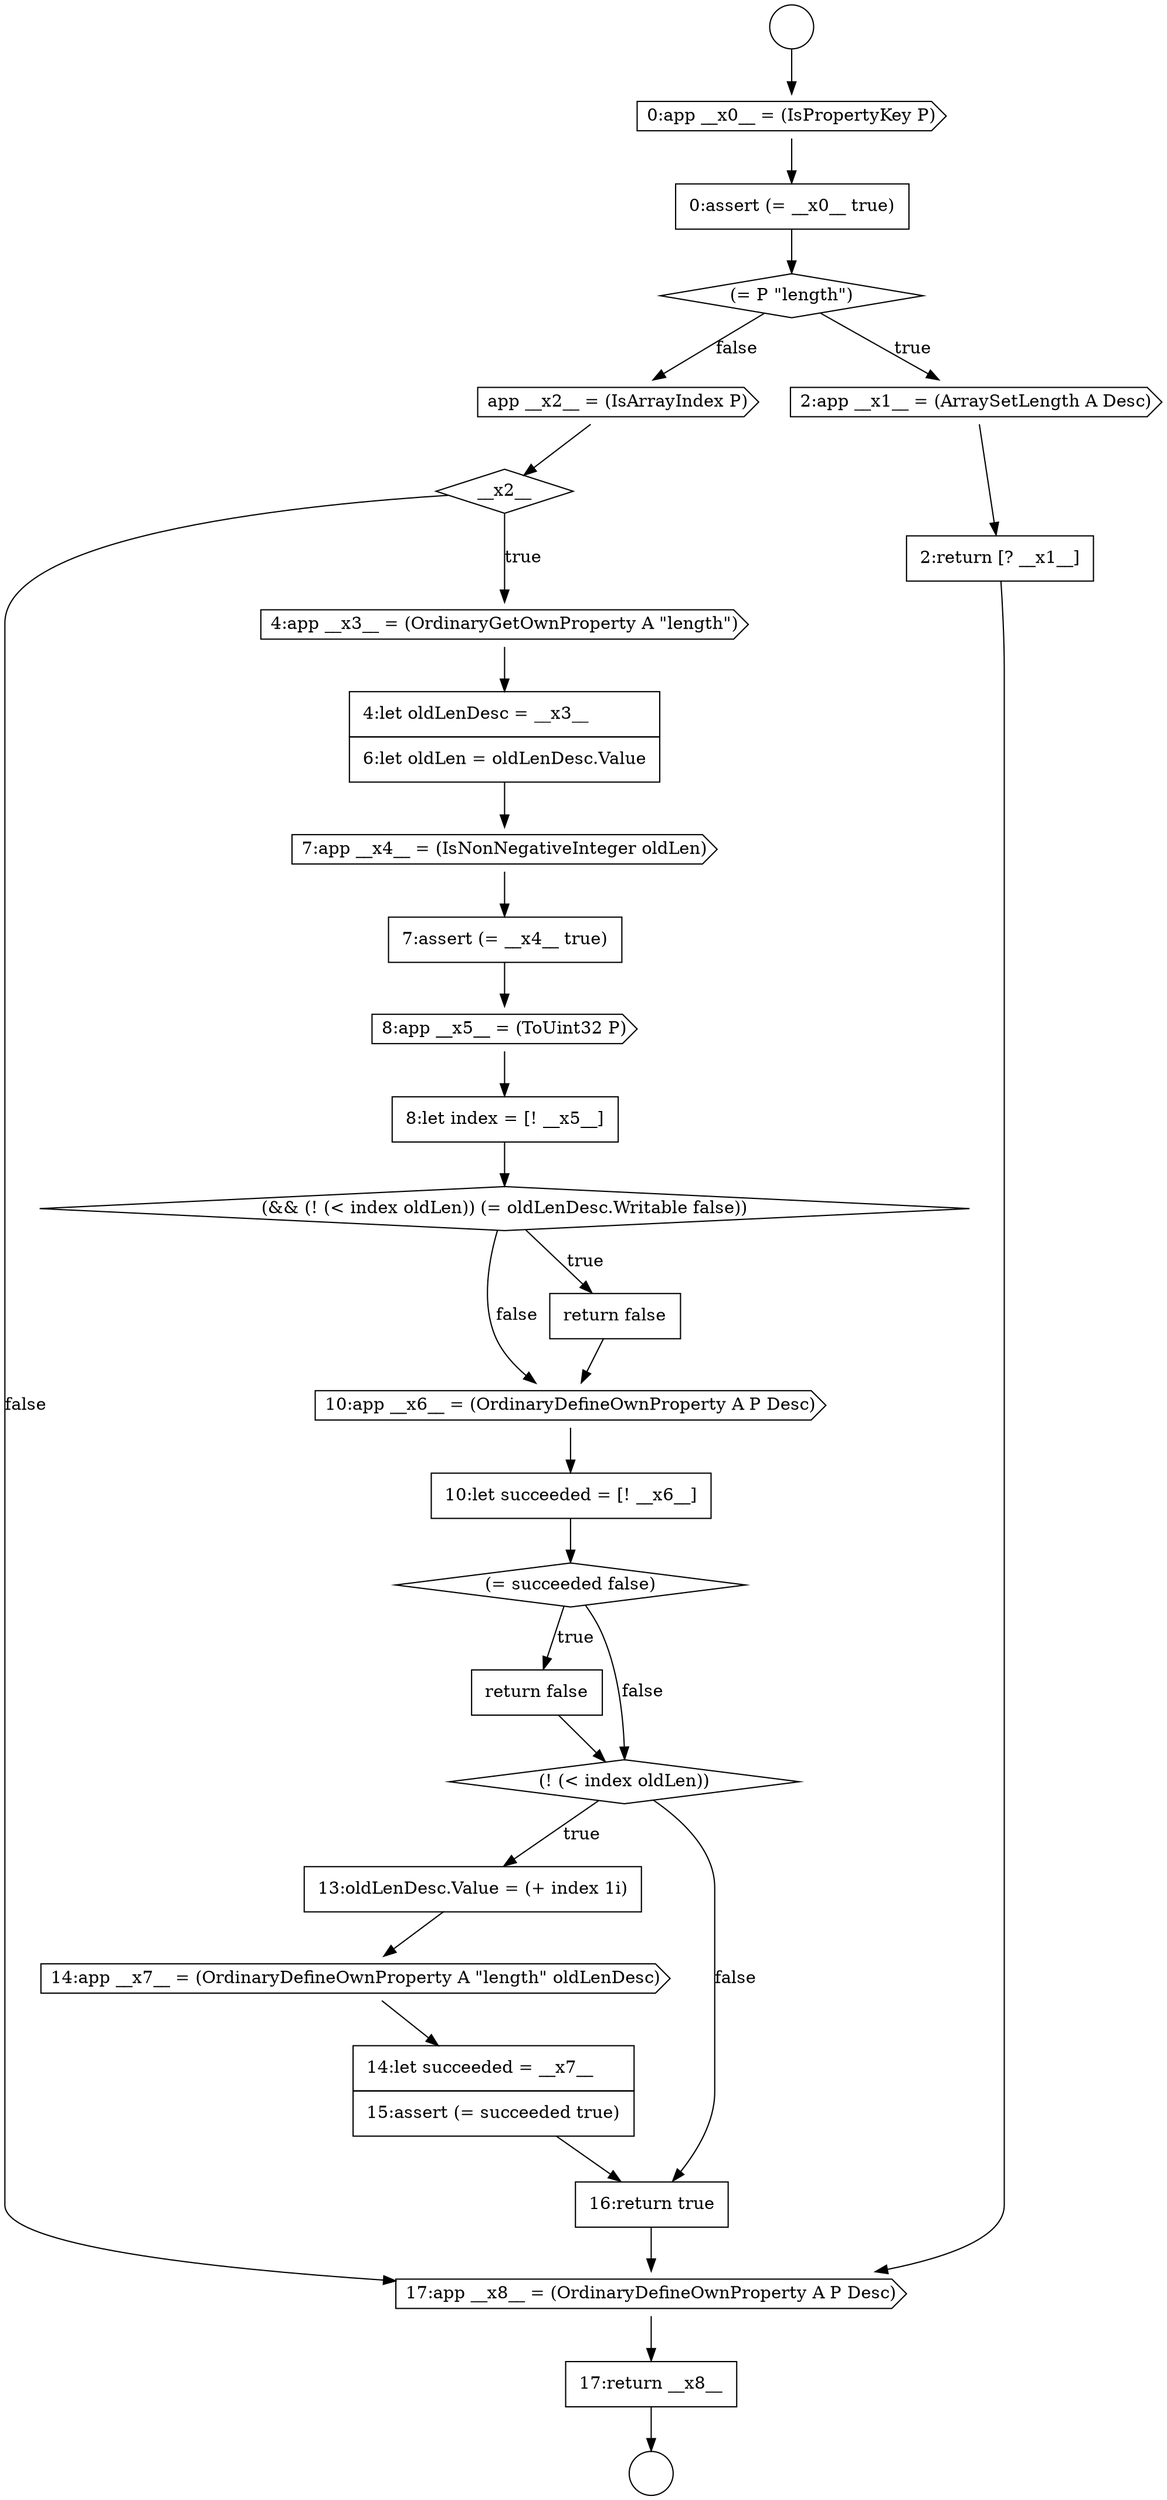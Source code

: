digraph {
  node2595 [shape=none, margin=0, label=<<font color="black">
    <table border="0" cellborder="1" cellspacing="0" cellpadding="10">
      <tr><td align="left">13:oldLenDesc.Value = (+ index 1i)</td></tr>
    </table>
  </font>> color="black" fillcolor="white" style=filled]
  node2590 [shape=cds, label=<<font color="black">10:app __x6__ = (OrdinaryDefineOwnProperty A P Desc)</font>> color="black" fillcolor="white" style=filled]
  node2586 [shape=cds, label=<<font color="black">8:app __x5__ = (ToUint32 P)</font>> color="black" fillcolor="white" style=filled]
  node2574 [shape=circle label=" " color="black" fillcolor="white" style=filled]
  node2577 [shape=diamond, label=<<font color="black">(= P &quot;length&quot;)</font>> color="black" fillcolor="white" style=filled]
  node2585 [shape=none, margin=0, label=<<font color="black">
    <table border="0" cellborder="1" cellspacing="0" cellpadding="10">
      <tr><td align="left">7:assert (= __x4__ true)</td></tr>
    </table>
  </font>> color="black" fillcolor="white" style=filled]
  node2573 [shape=circle label=" " color="black" fillcolor="white" style=filled]
  node2592 [shape=diamond, label=<<font color="black">(= succeeded false)</font>> color="black" fillcolor="white" style=filled]
  node2588 [shape=diamond, label=<<font color="black">(&amp;&amp; (! (&lt; index oldLen)) (= oldLenDesc.Writable false))</font>> color="black" fillcolor="white" style=filled]
  node2599 [shape=cds, label=<<font color="black">17:app __x8__ = (OrdinaryDefineOwnProperty A P Desc)</font>> color="black" fillcolor="white" style=filled]
  node2576 [shape=none, margin=0, label=<<font color="black">
    <table border="0" cellborder="1" cellspacing="0" cellpadding="10">
      <tr><td align="left">0:assert (= __x0__ true)</td></tr>
    </table>
  </font>> color="black" fillcolor="white" style=filled]
  node2587 [shape=none, margin=0, label=<<font color="black">
    <table border="0" cellborder="1" cellspacing="0" cellpadding="10">
      <tr><td align="left">8:let index = [! __x5__]</td></tr>
    </table>
  </font>> color="black" fillcolor="white" style=filled]
  node2580 [shape=cds, label=<<font color="black">app __x2__ = (IsArrayIndex P)</font>> color="black" fillcolor="white" style=filled]
  node2575 [shape=cds, label=<<font color="black">0:app __x0__ = (IsPropertyKey P)</font>> color="black" fillcolor="white" style=filled]
  node2589 [shape=none, margin=0, label=<<font color="black">
    <table border="0" cellborder="1" cellspacing="0" cellpadding="10">
      <tr><td align="left">return false</td></tr>
    </table>
  </font>> color="black" fillcolor="white" style=filled]
  node2596 [shape=cds, label=<<font color="black">14:app __x7__ = (OrdinaryDefineOwnProperty A &quot;length&quot; oldLenDesc)</font>> color="black" fillcolor="white" style=filled]
  node2598 [shape=none, margin=0, label=<<font color="black">
    <table border="0" cellborder="1" cellspacing="0" cellpadding="10">
      <tr><td align="left">16:return true</td></tr>
    </table>
  </font>> color="black" fillcolor="white" style=filled]
  node2581 [shape=diamond, label=<<font color="black">__x2__</font>> color="black" fillcolor="white" style=filled]
  node2593 [shape=none, margin=0, label=<<font color="black">
    <table border="0" cellborder="1" cellspacing="0" cellpadding="10">
      <tr><td align="left">return false</td></tr>
    </table>
  </font>> color="black" fillcolor="white" style=filled]
  node2578 [shape=cds, label=<<font color="black">2:app __x1__ = (ArraySetLength A Desc)</font>> color="black" fillcolor="white" style=filled]
  node2597 [shape=none, margin=0, label=<<font color="black">
    <table border="0" cellborder="1" cellspacing="0" cellpadding="10">
      <tr><td align="left">14:let succeeded = __x7__</td></tr>
      <tr><td align="left">15:assert (= succeeded true)</td></tr>
    </table>
  </font>> color="black" fillcolor="white" style=filled]
  node2582 [shape=cds, label=<<font color="black">4:app __x3__ = (OrdinaryGetOwnProperty A &quot;length&quot;)</font>> color="black" fillcolor="white" style=filled]
  node2579 [shape=none, margin=0, label=<<font color="black">
    <table border="0" cellborder="1" cellspacing="0" cellpadding="10">
      <tr><td align="left">2:return [? __x1__]</td></tr>
    </table>
  </font>> color="black" fillcolor="white" style=filled]
  node2584 [shape=cds, label=<<font color="black">7:app __x4__ = (IsNonNegativeInteger oldLen)</font>> color="black" fillcolor="white" style=filled]
  node2591 [shape=none, margin=0, label=<<font color="black">
    <table border="0" cellborder="1" cellspacing="0" cellpadding="10">
      <tr><td align="left">10:let succeeded = [! __x6__]</td></tr>
    </table>
  </font>> color="black" fillcolor="white" style=filled]
  node2594 [shape=diamond, label=<<font color="black">(! (&lt; index oldLen))</font>> color="black" fillcolor="white" style=filled]
  node2600 [shape=none, margin=0, label=<<font color="black">
    <table border="0" cellborder="1" cellspacing="0" cellpadding="10">
      <tr><td align="left">17:return __x8__</td></tr>
    </table>
  </font>> color="black" fillcolor="white" style=filled]
  node2583 [shape=none, margin=0, label=<<font color="black">
    <table border="0" cellborder="1" cellspacing="0" cellpadding="10">
      <tr><td align="left">4:let oldLenDesc = __x3__</td></tr>
      <tr><td align="left">6:let oldLen = oldLenDesc.Value</td></tr>
    </table>
  </font>> color="black" fillcolor="white" style=filled]
  node2585 -> node2586 [ color="black"]
  node2599 -> node2600 [ color="black"]
  node2589 -> node2590 [ color="black"]
  node2595 -> node2596 [ color="black"]
  node2598 -> node2599 [ color="black"]
  node2600 -> node2574 [ color="black"]
  node2584 -> node2585 [ color="black"]
  node2590 -> node2591 [ color="black"]
  node2573 -> node2575 [ color="black"]
  node2576 -> node2577 [ color="black"]
  node2582 -> node2583 [ color="black"]
  node2596 -> node2597 [ color="black"]
  node2593 -> node2594 [ color="black"]
  node2578 -> node2579 [ color="black"]
  node2577 -> node2578 [label=<<font color="black">true</font>> color="black"]
  node2577 -> node2580 [label=<<font color="black">false</font>> color="black"]
  node2594 -> node2595 [label=<<font color="black">true</font>> color="black"]
  node2594 -> node2598 [label=<<font color="black">false</font>> color="black"]
  node2575 -> node2576 [ color="black"]
  node2579 -> node2599 [ color="black"]
  node2591 -> node2592 [ color="black"]
  node2583 -> node2584 [ color="black"]
  node2587 -> node2588 [ color="black"]
  node2581 -> node2582 [label=<<font color="black">true</font>> color="black"]
  node2581 -> node2599 [label=<<font color="black">false</font>> color="black"]
  node2592 -> node2593 [label=<<font color="black">true</font>> color="black"]
  node2592 -> node2594 [label=<<font color="black">false</font>> color="black"]
  node2588 -> node2589 [label=<<font color="black">true</font>> color="black"]
  node2588 -> node2590 [label=<<font color="black">false</font>> color="black"]
  node2586 -> node2587 [ color="black"]
  node2597 -> node2598 [ color="black"]
  node2580 -> node2581 [ color="black"]
}
